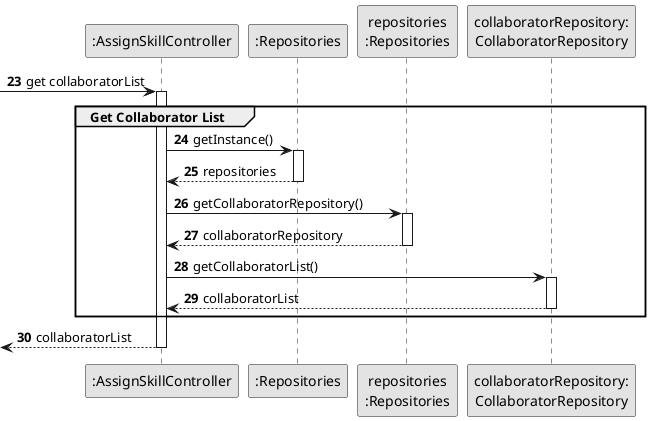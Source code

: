 @startuml
skinparam monochrome true
skinparam packageStyle rectangle
skinparam shadowing false

autonumber 23

participant ":AssignSkillController" as CTRL
participant ":Repositories" as GlobRepo
participant "repositories\n:Repositories" as PLAT
participant "collaboratorRepository:\nCollaboratorRepository" as CLBREP

-> CTRL: get collaboratorList

activate CTRL
group Get Collaborator List
CTRL -> GlobRepo : getInstance()
activate GlobRepo

GlobRepo --> CTRL : repositories
deactivate GlobRepo

CTRL -> PLAT : getCollaboratorRepository()
activate PLAT

PLAT -->  CTRL: collaboratorRepository
deactivate PLAT

CTRL -> CLBREP : getCollaboratorList()
activate CLBREP

CLBREP --> CTRL : collaboratorList
deactivate CLBREP
end
<-- CTRL : collaboratorList
deactivate CTRL

@enduml